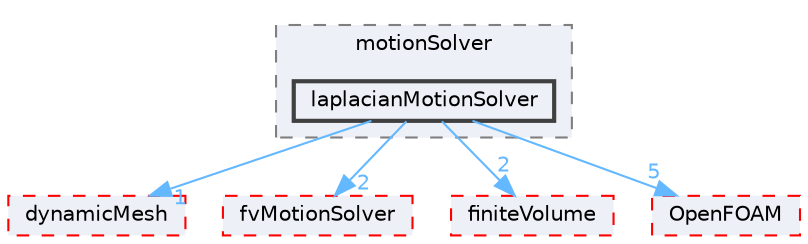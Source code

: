 digraph "src/optimisation/adjointOptimisation/adjoint/dynamicMesh/motionSolver/laplacianMotionSolver"
{
 // LATEX_PDF_SIZE
  bgcolor="transparent";
  edge [fontname=Helvetica,fontsize=10,labelfontname=Helvetica,labelfontsize=10];
  node [fontname=Helvetica,fontsize=10,shape=box,height=0.2,width=0.4];
  compound=true
  subgraph clusterdir_f5cfbca82fa9202469cbc54181740b74 {
    graph [ bgcolor="#edf0f7", pencolor="grey50", label="motionSolver", fontname=Helvetica,fontsize=10 style="filled,dashed", URL="dir_f5cfbca82fa9202469cbc54181740b74.html",tooltip=""]
  dir_c30e490e3f46d7583eab4c8946a6c652 [label="laplacianMotionSolver", fillcolor="#edf0f7", color="grey25", style="filled,bold", URL="dir_c30e490e3f46d7583eab4c8946a6c652.html",tooltip=""];
  }
  dir_63742796c427c97a292c80f7db71da36 [label="dynamicMesh", fillcolor="#edf0f7", color="red", style="filled,dashed", URL="dir_63742796c427c97a292c80f7db71da36.html",tooltip=""];
  dir_f7091aeabaea36e4bb5fe5aa28ecbeff [label="fvMotionSolver", fillcolor="#edf0f7", color="red", style="filled,dashed", URL="dir_f7091aeabaea36e4bb5fe5aa28ecbeff.html",tooltip=""];
  dir_9bd15774b555cf7259a6fa18f99fe99b [label="finiteVolume", fillcolor="#edf0f7", color="red", style="filled,dashed", URL="dir_9bd15774b555cf7259a6fa18f99fe99b.html",tooltip=""];
  dir_c5473ff19b20e6ec4dfe5c310b3778a8 [label="OpenFOAM", fillcolor="#edf0f7", color="red", style="filled,dashed", URL="dir_c5473ff19b20e6ec4dfe5c310b3778a8.html",tooltip=""];
  dir_c30e490e3f46d7583eab4c8946a6c652->dir_63742796c427c97a292c80f7db71da36 [headlabel="1", labeldistance=1.5 headhref="dir_002095_001086.html" href="dir_002095_001086.html" color="steelblue1" fontcolor="steelblue1"];
  dir_c30e490e3f46d7583eab4c8946a6c652->dir_9bd15774b555cf7259a6fa18f99fe99b [headlabel="2", labeldistance=1.5 headhref="dir_002095_001387.html" href="dir_002095_001387.html" color="steelblue1" fontcolor="steelblue1"];
  dir_c30e490e3f46d7583eab4c8946a6c652->dir_c5473ff19b20e6ec4dfe5c310b3778a8 [headlabel="5", labeldistance=1.5 headhref="dir_002095_002695.html" href="dir_002095_002695.html" color="steelblue1" fontcolor="steelblue1"];
  dir_c30e490e3f46d7583eab4c8946a6c652->dir_f7091aeabaea36e4bb5fe5aa28ecbeff [headlabel="2", labeldistance=1.5 headhref="dir_002095_001553.html" href="dir_002095_001553.html" color="steelblue1" fontcolor="steelblue1"];
}
